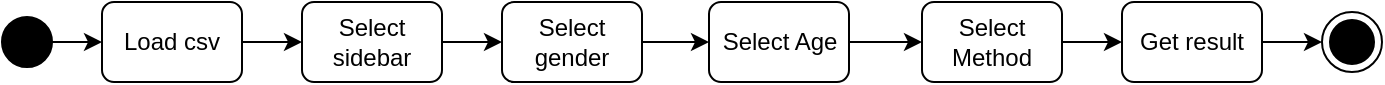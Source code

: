 <mxfile version="24.0.2" type="github">
  <diagram name="第 1 页" id="xB0XJqFXdMP2fgjgp_6T">
    <mxGraphModel dx="958" dy="522" grid="1" gridSize="10" guides="1" tooltips="1" connect="1" arrows="1" fold="1" page="1" pageScale="1" pageWidth="827" pageHeight="1169" math="0" shadow="0">
      <root>
        <mxCell id="0" />
        <mxCell id="1" parent="0" />
        <mxCell id="D4hrsx9YggX_4ZXcmyqP-9" style="edgeStyle=orthogonalEdgeStyle;rounded=0;orthogonalLoop=1;jettySize=auto;html=1;exitX=1;exitY=0.5;exitDx=0;exitDy=0;" edge="1" parent="1" source="D4hrsx9YggX_4ZXcmyqP-1" target="D4hrsx9YggX_4ZXcmyqP-2">
          <mxGeometry relative="1" as="geometry" />
        </mxCell>
        <mxCell id="D4hrsx9YggX_4ZXcmyqP-1" value="" style="ellipse;whiteSpace=wrap;html=1;aspect=fixed;fillColor=#000000;" vertex="1" parent="1">
          <mxGeometry x="60" y="287.5" width="25" height="25" as="geometry" />
        </mxCell>
        <mxCell id="D4hrsx9YggX_4ZXcmyqP-10" style="edgeStyle=orthogonalEdgeStyle;rounded=0;orthogonalLoop=1;jettySize=auto;html=1;exitX=1;exitY=0.5;exitDx=0;exitDy=0;entryX=0;entryY=0.5;entryDx=0;entryDy=0;" edge="1" parent="1" source="D4hrsx9YggX_4ZXcmyqP-2" target="D4hrsx9YggX_4ZXcmyqP-3">
          <mxGeometry relative="1" as="geometry" />
        </mxCell>
        <mxCell id="D4hrsx9YggX_4ZXcmyqP-2" value="Load csv" style="rounded=1;whiteSpace=wrap;html=1;" vertex="1" parent="1">
          <mxGeometry x="110" y="280" width="70" height="40" as="geometry" />
        </mxCell>
        <mxCell id="D4hrsx9YggX_4ZXcmyqP-11" style="edgeStyle=orthogonalEdgeStyle;rounded=0;orthogonalLoop=1;jettySize=auto;html=1;exitX=1;exitY=0.5;exitDx=0;exitDy=0;entryX=0;entryY=0.5;entryDx=0;entryDy=0;" edge="1" parent="1" source="D4hrsx9YggX_4ZXcmyqP-3" target="D4hrsx9YggX_4ZXcmyqP-4">
          <mxGeometry relative="1" as="geometry" />
        </mxCell>
        <mxCell id="D4hrsx9YggX_4ZXcmyqP-3" value="Select sidebar" style="rounded=1;whiteSpace=wrap;html=1;" vertex="1" parent="1">
          <mxGeometry x="210" y="280" width="70" height="40" as="geometry" />
        </mxCell>
        <mxCell id="D4hrsx9YggX_4ZXcmyqP-12" style="edgeStyle=orthogonalEdgeStyle;rounded=0;orthogonalLoop=1;jettySize=auto;html=1;exitX=1;exitY=0.5;exitDx=0;exitDy=0;" edge="1" parent="1" source="D4hrsx9YggX_4ZXcmyqP-4" target="D4hrsx9YggX_4ZXcmyqP-5">
          <mxGeometry relative="1" as="geometry" />
        </mxCell>
        <mxCell id="D4hrsx9YggX_4ZXcmyqP-4" value="Select gender" style="rounded=1;whiteSpace=wrap;html=1;" vertex="1" parent="1">
          <mxGeometry x="310" y="280" width="70" height="40" as="geometry" />
        </mxCell>
        <mxCell id="D4hrsx9YggX_4ZXcmyqP-13" style="edgeStyle=orthogonalEdgeStyle;rounded=0;orthogonalLoop=1;jettySize=auto;html=1;exitX=1;exitY=0.5;exitDx=0;exitDy=0;" edge="1" parent="1" source="D4hrsx9YggX_4ZXcmyqP-5" target="D4hrsx9YggX_4ZXcmyqP-6">
          <mxGeometry relative="1" as="geometry" />
        </mxCell>
        <mxCell id="D4hrsx9YggX_4ZXcmyqP-5" value="Select Age" style="rounded=1;whiteSpace=wrap;html=1;" vertex="1" parent="1">
          <mxGeometry x="413.5" y="280" width="70" height="40" as="geometry" />
        </mxCell>
        <mxCell id="D4hrsx9YggX_4ZXcmyqP-14" style="edgeStyle=orthogonalEdgeStyle;rounded=0;orthogonalLoop=1;jettySize=auto;html=1;exitX=1;exitY=0.5;exitDx=0;exitDy=0;" edge="1" parent="1" source="D4hrsx9YggX_4ZXcmyqP-6" target="D4hrsx9YggX_4ZXcmyqP-7">
          <mxGeometry relative="1" as="geometry" />
        </mxCell>
        <mxCell id="D4hrsx9YggX_4ZXcmyqP-6" value="Select Method" style="rounded=1;whiteSpace=wrap;html=1;" vertex="1" parent="1">
          <mxGeometry x="520" y="280" width="70" height="40" as="geometry" />
        </mxCell>
        <mxCell id="D4hrsx9YggX_4ZXcmyqP-15" style="edgeStyle=orthogonalEdgeStyle;rounded=0;orthogonalLoop=1;jettySize=auto;html=1;exitX=1;exitY=0.5;exitDx=0;exitDy=0;" edge="1" parent="1" source="D4hrsx9YggX_4ZXcmyqP-7" target="D4hrsx9YggX_4ZXcmyqP-8">
          <mxGeometry relative="1" as="geometry" />
        </mxCell>
        <mxCell id="D4hrsx9YggX_4ZXcmyqP-7" value="Get result" style="rounded=1;whiteSpace=wrap;html=1;" vertex="1" parent="1">
          <mxGeometry x="620" y="280" width="70" height="40" as="geometry" />
        </mxCell>
        <mxCell id="D4hrsx9YggX_4ZXcmyqP-8" value="" style="ellipse;html=1;shape=endState;fillColor=#000000;strokeColor=#000000;" vertex="1" parent="1">
          <mxGeometry x="720" y="285" width="30" height="30" as="geometry" />
        </mxCell>
      </root>
    </mxGraphModel>
  </diagram>
</mxfile>
